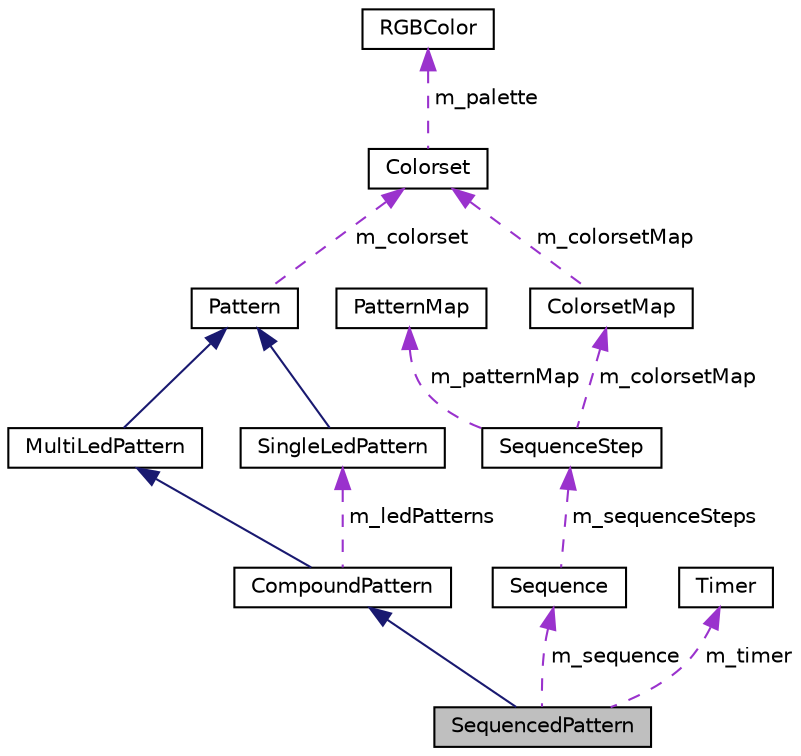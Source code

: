 digraph "SequencedPattern"
{
 // INTERACTIVE_SVG=YES
 // LATEX_PDF_SIZE
  bgcolor="transparent";
  edge [fontname="Helvetica",fontsize="10",labelfontname="Helvetica",labelfontsize="10"];
  node [fontname="Helvetica",fontsize="10",shape=record];
  Node1 [label="SequencedPattern",height=0.2,width=0.4,color="black", fillcolor="grey75", style="filled", fontcolor="black",tooltip=" "];
  Node2 -> Node1 [dir="back",color="midnightblue",fontsize="10",style="solid",fontname="Helvetica"];
  Node2 [label="CompoundPattern",height=0.2,width=0.4,color="black",URL="$classCompoundPattern.html",tooltip=" "];
  Node3 -> Node2 [dir="back",color="midnightblue",fontsize="10",style="solid",fontname="Helvetica"];
  Node3 [label="MultiLedPattern",height=0.2,width=0.4,color="black",URL="$classMultiLedPattern.html",tooltip=" "];
  Node4 -> Node3 [dir="back",color="midnightblue",fontsize="10",style="solid",fontname="Helvetica"];
  Node4 [label="Pattern",height=0.2,width=0.4,color="black",URL="$classPattern.html",tooltip=" "];
  Node5 -> Node4 [dir="back",color="darkorchid3",fontsize="10",style="dashed",label=" m_colorset" ,fontname="Helvetica"];
  Node5 [label="Colorset",height=0.2,width=0.4,color="black",URL="$classColorset.html",tooltip=" "];
  Node6 -> Node5 [dir="back",color="darkorchid3",fontsize="10",style="dashed",label=" m_palette" ,fontname="Helvetica"];
  Node6 [label="RGBColor",height=0.2,width=0.4,color="black",URL="$classRGBColor.html",tooltip=" "];
  Node7 -> Node2 [dir="back",color="darkorchid3",fontsize="10",style="dashed",label=" m_ledPatterns" ,fontname="Helvetica"];
  Node7 [label="SingleLedPattern",height=0.2,width=0.4,color="black",URL="$classSingleLedPattern.html",tooltip=" "];
  Node4 -> Node7 [dir="back",color="midnightblue",fontsize="10",style="solid",fontname="Helvetica"];
  Node8 -> Node1 [dir="back",color="darkorchid3",fontsize="10",style="dashed",label=" m_sequence" ,fontname="Helvetica"];
  Node8 [label="Sequence",height=0.2,width=0.4,color="black",URL="$classSequence.html",tooltip=" "];
  Node9 -> Node8 [dir="back",color="darkorchid3",fontsize="10",style="dashed",label=" m_sequenceSteps" ,fontname="Helvetica"];
  Node9 [label="SequenceStep",height=0.2,width=0.4,color="black",URL="$classSequenceStep.html",tooltip=" "];
  Node10 -> Node9 [dir="back",color="darkorchid3",fontsize="10",style="dashed",label=" m_colorsetMap" ,fontname="Helvetica"];
  Node10 [label="ColorsetMap",height=0.2,width=0.4,color="black",URL="$classColorsetMap.html",tooltip=" "];
  Node5 -> Node10 [dir="back",color="darkorchid3",fontsize="10",style="dashed",label=" m_colorsetMap" ,fontname="Helvetica"];
  Node11 -> Node9 [dir="back",color="darkorchid3",fontsize="10",style="dashed",label=" m_patternMap" ,fontname="Helvetica"];
  Node11 [label="PatternMap",height=0.2,width=0.4,color="black",URL="$classPatternMap.html",tooltip=" "];
  Node12 -> Node1 [dir="back",color="darkorchid3",fontsize="10",style="dashed",label=" m_timer" ,fontname="Helvetica"];
  Node12 [label="Timer",height=0.2,width=0.4,color="black",URL="$classTimer.html",tooltip=" "];
}
